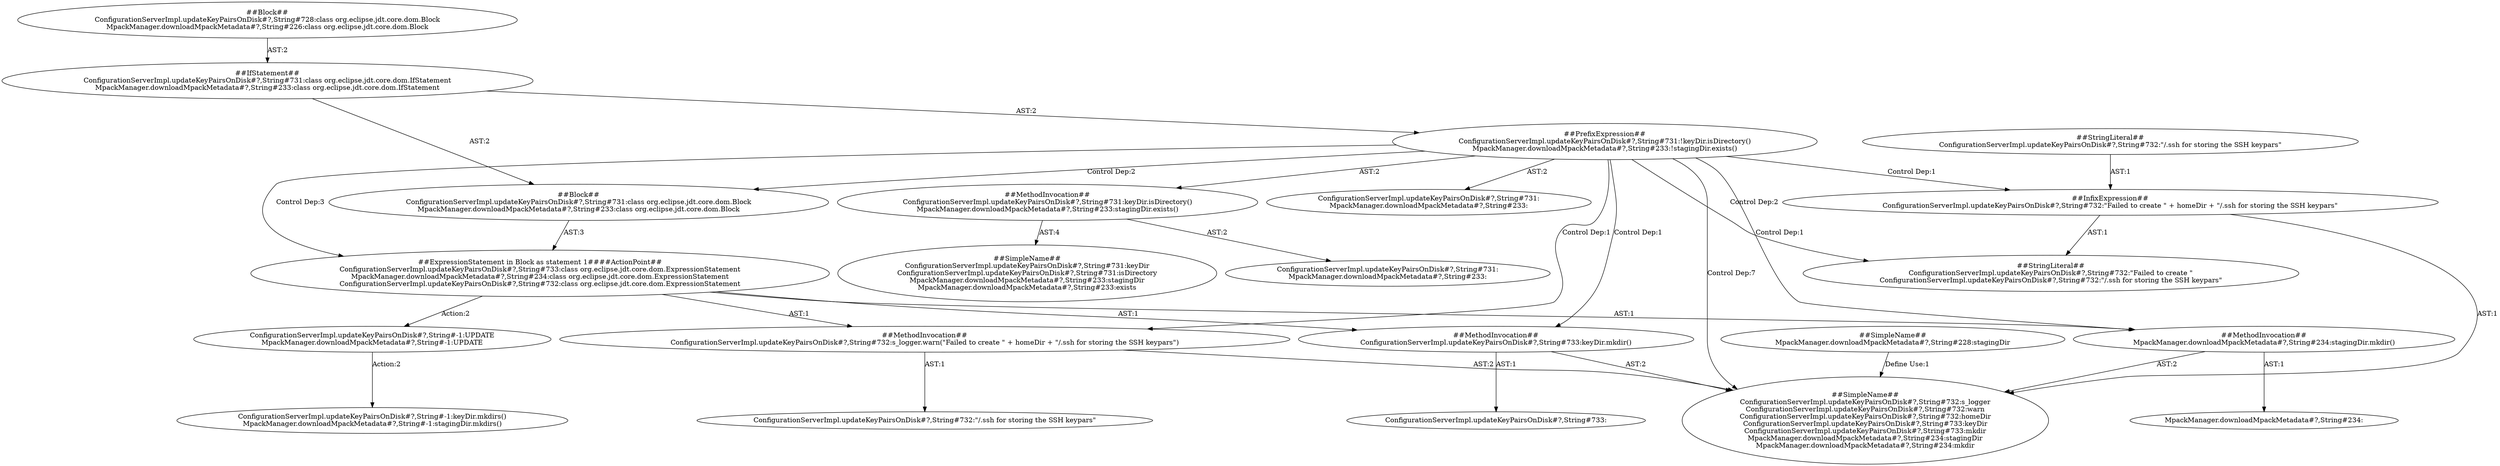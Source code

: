digraph "Pattern" {
0 [label="##ExpressionStatement in Block as statement 1####ActionPoint##\nConfigurationServerImpl.updateKeyPairsOnDisk#?,String#733:class org.eclipse.jdt.core.dom.ExpressionStatement\nMpackManager.downloadMpackMetadata#?,String#234:class org.eclipse.jdt.core.dom.ExpressionStatement\nConfigurationServerImpl.updateKeyPairsOnDisk#?,String#732:class org.eclipse.jdt.core.dom.ExpressionStatement" shape=ellipse]
1 [label="##PrefixExpression##\nConfigurationServerImpl.updateKeyPairsOnDisk#?,String#731:!keyDir.isDirectory()\nMpackManager.downloadMpackMetadata#?,String#233:!stagingDir.exists()" shape=ellipse]
2 [label="##Block##\nConfigurationServerImpl.updateKeyPairsOnDisk#?,String#731:class org.eclipse.jdt.core.dom.Block\nMpackManager.downloadMpackMetadata#?,String#233:class org.eclipse.jdt.core.dom.Block" shape=ellipse]
3 [label="##MethodInvocation##\nConfigurationServerImpl.updateKeyPairsOnDisk#?,String#733:keyDir.mkdir()" shape=ellipse]
4 [label="ConfigurationServerImpl.updateKeyPairsOnDisk#?,String#-1:UPDATE\nMpackManager.downloadMpackMetadata#?,String#-1:UPDATE" shape=ellipse]
5 [label="##IfStatement##\nConfigurationServerImpl.updateKeyPairsOnDisk#?,String#731:class org.eclipse.jdt.core.dom.IfStatement\nMpackManager.downloadMpackMetadata#?,String#233:class org.eclipse.jdt.core.dom.IfStatement" shape=ellipse]
6 [label="##MethodInvocation##\nConfigurationServerImpl.updateKeyPairsOnDisk#?,String#731:keyDir.isDirectory()\nMpackManager.downloadMpackMetadata#?,String#233:stagingDir.exists()" shape=ellipse]
7 [label="ConfigurationServerImpl.updateKeyPairsOnDisk#?,String#731:\nMpackManager.downloadMpackMetadata#?,String#233:" shape=ellipse]
8 [label="##MethodInvocation##\nConfigurationServerImpl.updateKeyPairsOnDisk#?,String#732:s_logger.warn(\"Failed to create \" + homeDir + \"/.ssh for storing the SSH keypars\")" shape=ellipse]
9 [label="##SimpleName##\nConfigurationServerImpl.updateKeyPairsOnDisk#?,String#732:s_logger\nConfigurationServerImpl.updateKeyPairsOnDisk#?,String#732:warn\nConfigurationServerImpl.updateKeyPairsOnDisk#?,String#732:homeDir\nConfigurationServerImpl.updateKeyPairsOnDisk#?,String#733:keyDir\nConfigurationServerImpl.updateKeyPairsOnDisk#?,String#733:mkdir\nMpackManager.downloadMpackMetadata#?,String#234:stagingDir\nMpackManager.downloadMpackMetadata#?,String#234:mkdir" shape=ellipse]
10 [label="##InfixExpression##\nConfigurationServerImpl.updateKeyPairsOnDisk#?,String#732:\"Failed to create \" + homeDir + \"/.ssh for storing the SSH keypars\"" shape=ellipse]
11 [label="##StringLiteral##\nConfigurationServerImpl.updateKeyPairsOnDisk#?,String#732:\"Failed to create \"\nConfigurationServerImpl.updateKeyPairsOnDisk#?,String#732:\"/.ssh for storing the SSH keypars\"" shape=ellipse]
12 [label="##Block##\nConfigurationServerImpl.updateKeyPairsOnDisk#?,String#728:class org.eclipse.jdt.core.dom.Block\nMpackManager.downloadMpackMetadata#?,String#226:class org.eclipse.jdt.core.dom.Block" shape=ellipse]
13 [label="##SimpleName##\nConfigurationServerImpl.updateKeyPairsOnDisk#?,String#731:keyDir\nConfigurationServerImpl.updateKeyPairsOnDisk#?,String#731:isDirectory\nMpackManager.downloadMpackMetadata#?,String#233:stagingDir\nMpackManager.downloadMpackMetadata#?,String#233:exists" shape=ellipse]
14 [label="ConfigurationServerImpl.updateKeyPairsOnDisk#?,String#731:\nMpackManager.downloadMpackMetadata#?,String#233:" shape=ellipse]
15 [label="ConfigurationServerImpl.updateKeyPairsOnDisk#?,String#732:\"/.ssh for storing the SSH keypars\"" shape=ellipse]
16 [label="##StringLiteral##\nConfigurationServerImpl.updateKeyPairsOnDisk#?,String#732:\"/.ssh for storing the SSH keypars\"" shape=ellipse]
17 [label="ConfigurationServerImpl.updateKeyPairsOnDisk#?,String#733:" shape=ellipse]
18 [label="ConfigurationServerImpl.updateKeyPairsOnDisk#?,String#-1:keyDir.mkdirs()\nMpackManager.downloadMpackMetadata#?,String#-1:stagingDir.mkdirs()" shape=ellipse]
19 [label="##MethodInvocation##\nMpackManager.downloadMpackMetadata#?,String#234:stagingDir.mkdir()" shape=ellipse]
20 [label="##SimpleName##\nMpackManager.downloadMpackMetadata#?,String#228:stagingDir" shape=ellipse]
21 [label="MpackManager.downloadMpackMetadata#?,String#234:" shape=ellipse]
0 -> 3 [label="AST:1"];
0 -> 4 [label="Action:2"];
0 -> 8 [label="AST:1"];
0 -> 19 [label="AST:1"];
1 -> 0 [label="Control Dep:3"];
1 -> 6 [label="AST:2"];
1 -> 7 [label="AST:2"];
1 -> 2 [label="Control Dep:2"];
1 -> 8 [label="Control Dep:1"];
1 -> 9 [label="Control Dep:7"];
1 -> 10 [label="Control Dep:1"];
1 -> 11 [label="Control Dep:2"];
1 -> 3 [label="Control Dep:1"];
1 -> 19 [label="Control Dep:1"];
2 -> 0 [label="AST:3"];
3 -> 9 [label="AST:2"];
3 -> 17 [label="AST:1"];
4 -> 18 [label="Action:2"];
5 -> 1 [label="AST:2"];
5 -> 2 [label="AST:2"];
6 -> 13 [label="AST:4"];
6 -> 14 [label="AST:2"];
8 -> 9 [label="AST:2"];
8 -> 15 [label="AST:1"];
10 -> 11 [label="AST:1"];
10 -> 9 [label="AST:1"];
12 -> 5 [label="AST:2"];
16 -> 10 [label="AST:1"];
19 -> 9 [label="AST:2"];
19 -> 21 [label="AST:1"];
20 -> 9 [label="Define Use:1"];
}